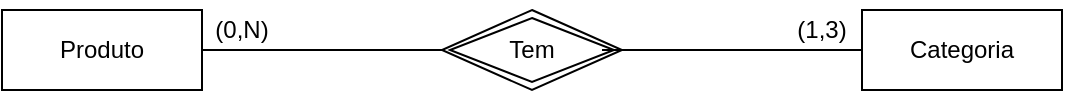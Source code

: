 <mxfile>
    <diagram id="N7IEUTMSas6z85o9-ux2" name="Modelo Conceitual">
        <mxGraphModel dx="1216" dy="787" grid="1" gridSize="10" guides="1" tooltips="1" connect="1" arrows="1" fold="1" page="1" pageScale="1" pageWidth="850" pageHeight="1100" math="0" shadow="0">
            <root>
                <mxCell id="0"/>
                <mxCell id="1" parent="0"/>
                <mxCell id="2" value="Produto" style="whiteSpace=wrap;html=1;align=center;" vertex="1" parent="1">
                    <mxGeometry x="160" y="370" width="100" height="40" as="geometry"/>
                </mxCell>
                <mxCell id="3" value="Categoria" style="whiteSpace=wrap;html=1;align=center;" vertex="1" parent="1">
                    <mxGeometry x="590" y="370" width="100" height="40" as="geometry"/>
                </mxCell>
                <mxCell id="4" value="Tem" style="shape=rhombus;double=1;perimeter=rhombusPerimeter;whiteSpace=wrap;html=1;align=center;" vertex="1" parent="1">
                    <mxGeometry x="380" y="370" width="90" height="40" as="geometry"/>
                </mxCell>
                <mxCell id="9" value="" style="line;strokeWidth=1;rotatable=0;dashed=0;labelPosition=right;align=left;verticalAlign=middle;spacingTop=0;spacingLeft=6;points=[];portConstraint=eastwest;" vertex="1" parent="1">
                    <mxGeometry x="460" y="385" width="130" height="10" as="geometry"/>
                </mxCell>
                <mxCell id="10" value="" style="line;strokeWidth=1;rotatable=0;dashed=0;labelPosition=right;align=left;verticalAlign=middle;spacingTop=0;spacingLeft=6;points=[];portConstraint=eastwest;" vertex="1" parent="1">
                    <mxGeometry x="260" y="385" width="120" height="10" as="geometry"/>
                </mxCell>
                <mxCell id="11" value="(1,3)" style="text;html=1;strokeColor=none;fillColor=none;align=center;verticalAlign=middle;whiteSpace=wrap;rounded=0;" vertex="1" parent="1">
                    <mxGeometry x="540" y="365" width="60" height="30" as="geometry"/>
                </mxCell>
                <mxCell id="12" value="(0,N)" style="text;html=1;strokeColor=none;fillColor=none;align=center;verticalAlign=middle;whiteSpace=wrap;rounded=0;" vertex="1" parent="1">
                    <mxGeometry x="250" y="365" width="60" height="30" as="geometry"/>
                </mxCell>
            </root>
        </mxGraphModel>
    </diagram>
    <diagram id="PoC7pzeXGVJBLjg1Q7uC" name="Modelo Lógico">
        <mxGraphModel dx="1026" dy="750" grid="1" gridSize="10" guides="1" tooltips="1" connect="1" arrows="1" fold="1" page="1" pageScale="1" pageWidth="850" pageHeight="1100" math="0" shadow="0">
            <root>
                <mxCell id="0"/>
                <mxCell id="1" parent="0"/>
                <mxCell id="SYBwlk_jCVntOKkNlUAV-1" value="produtos" style="shape=table;startSize=30;container=1;collapsible=1;childLayout=tableLayout;fixedRows=1;rowLines=0;fontStyle=1;align=center;resizeLast=1;" vertex="1" parent="1">
                    <mxGeometry x="130" y="280" width="180" height="210" as="geometry"/>
                </mxCell>
                <mxCell id="SYBwlk_jCVntOKkNlUAV-2" value="" style="shape=tableRow;horizontal=0;startSize=0;swimlaneHead=0;swimlaneBody=0;fillColor=none;collapsible=0;dropTarget=0;points=[[0,0.5],[1,0.5]];portConstraint=eastwest;top=0;left=0;right=0;bottom=1;" vertex="1" parent="SYBwlk_jCVntOKkNlUAV-1">
                    <mxGeometry y="30" width="180" height="30" as="geometry"/>
                </mxCell>
                <mxCell id="SYBwlk_jCVntOKkNlUAV-3" value="PK" style="shape=partialRectangle;connectable=0;fillColor=none;top=0;left=0;bottom=0;right=0;fontStyle=1;overflow=hidden;" vertex="1" parent="SYBwlk_jCVntOKkNlUAV-2">
                    <mxGeometry width="30" height="30" as="geometry">
                        <mxRectangle width="30" height="30" as="alternateBounds"/>
                    </mxGeometry>
                </mxCell>
                <mxCell id="SYBwlk_jCVntOKkNlUAV-4" value="id: UUID" style="shape=partialRectangle;connectable=0;fillColor=none;top=0;left=0;bottom=0;right=0;align=left;spacingLeft=6;fontStyle=5;overflow=hidden;" vertex="1" parent="SYBwlk_jCVntOKkNlUAV-2">
                    <mxGeometry x="30" width="150" height="30" as="geometry">
                        <mxRectangle width="150" height="30" as="alternateBounds"/>
                    </mxGeometry>
                </mxCell>
                <mxCell id="SYBwlk_jCVntOKkNlUAV-5" value="" style="shape=tableRow;horizontal=0;startSize=0;swimlaneHead=0;swimlaneBody=0;fillColor=none;collapsible=0;dropTarget=0;points=[[0,0.5],[1,0.5]];portConstraint=eastwest;top=0;left=0;right=0;bottom=0;" vertex="1" parent="SYBwlk_jCVntOKkNlUAV-1">
                    <mxGeometry y="60" width="180" height="30" as="geometry"/>
                </mxCell>
                <mxCell id="SYBwlk_jCVntOKkNlUAV-6" value="" style="shape=partialRectangle;connectable=0;fillColor=none;top=0;left=0;bottom=0;right=0;editable=1;overflow=hidden;" vertex="1" parent="SYBwlk_jCVntOKkNlUAV-5">
                    <mxGeometry width="30" height="30" as="geometry">
                        <mxRectangle width="30" height="30" as="alternateBounds"/>
                    </mxGeometry>
                </mxCell>
                <mxCell id="SYBwlk_jCVntOKkNlUAV-7" value="nome: String(50)" style="shape=partialRectangle;connectable=0;fillColor=none;top=0;left=0;bottom=0;right=0;align=left;spacingLeft=6;overflow=hidden;" vertex="1" parent="SYBwlk_jCVntOKkNlUAV-5">
                    <mxGeometry x="30" width="150" height="30" as="geometry">
                        <mxRectangle width="150" height="30" as="alternateBounds"/>
                    </mxGeometry>
                </mxCell>
                <mxCell id="SYBwlk_jCVntOKkNlUAV-8" value="" style="shape=tableRow;horizontal=0;startSize=0;swimlaneHead=0;swimlaneBody=0;fillColor=none;collapsible=0;dropTarget=0;points=[[0,0.5],[1,0.5]];portConstraint=eastwest;top=0;left=0;right=0;bottom=0;" vertex="1" parent="SYBwlk_jCVntOKkNlUAV-1">
                    <mxGeometry y="90" width="180" height="30" as="geometry"/>
                </mxCell>
                <mxCell id="SYBwlk_jCVntOKkNlUAV-9" value="" style="shape=partialRectangle;connectable=0;fillColor=none;top=0;left=0;bottom=0;right=0;editable=1;overflow=hidden;" vertex="1" parent="SYBwlk_jCVntOKkNlUAV-8">
                    <mxGeometry width="30" height="30" as="geometry">
                        <mxRectangle width="30" height="30" as="alternateBounds"/>
                    </mxGeometry>
                </mxCell>
                <mxCell id="SYBwlk_jCVntOKkNlUAV-10" value="descricao: String(200)" style="shape=partialRectangle;connectable=0;fillColor=none;top=0;left=0;bottom=0;right=0;align=left;spacingLeft=6;overflow=hidden;" vertex="1" parent="SYBwlk_jCVntOKkNlUAV-8">
                    <mxGeometry x="30" width="150" height="30" as="geometry">
                        <mxRectangle width="150" height="30" as="alternateBounds"/>
                    </mxGeometry>
                </mxCell>
                <mxCell id="SYBwlk_jCVntOKkNlUAV-11" value="" style="shape=tableRow;horizontal=0;startSize=0;swimlaneHead=0;swimlaneBody=0;fillColor=none;collapsible=0;dropTarget=0;points=[[0,0.5],[1,0.5]];portConstraint=eastwest;top=0;left=0;right=0;bottom=0;" vertex="1" parent="SYBwlk_jCVntOKkNlUAV-1">
                    <mxGeometry y="120" width="180" height="30" as="geometry"/>
                </mxCell>
                <mxCell id="SYBwlk_jCVntOKkNlUAV-12" value="" style="shape=partialRectangle;connectable=0;fillColor=none;top=0;left=0;bottom=0;right=0;editable=1;overflow=hidden;" vertex="1" parent="SYBwlk_jCVntOKkNlUAV-11">
                    <mxGeometry width="30" height="30" as="geometry">
                        <mxRectangle width="30" height="30" as="alternateBounds"/>
                    </mxGeometry>
                </mxCell>
                <mxCell id="SYBwlk_jCVntOKkNlUAV-13" value="valor: Integer" style="shape=partialRectangle;connectable=0;fillColor=none;top=0;left=0;bottom=0;right=0;align=left;spacingLeft=6;overflow=hidden;" vertex="1" parent="SYBwlk_jCVntOKkNlUAV-11">
                    <mxGeometry x="30" width="150" height="30" as="geometry">
                        <mxRectangle width="150" height="30" as="alternateBounds"/>
                    </mxGeometry>
                </mxCell>
                <mxCell id="SYBwlk_jCVntOKkNlUAV-27" value="" style="shape=tableRow;horizontal=0;startSize=0;swimlaneHead=0;swimlaneBody=0;fillColor=none;collapsible=0;dropTarget=0;points=[[0,0.5],[1,0.5]];portConstraint=eastwest;top=0;left=0;right=0;bottom=0;" vertex="1" parent="SYBwlk_jCVntOKkNlUAV-1">
                    <mxGeometry y="150" width="180" height="30" as="geometry"/>
                </mxCell>
                <mxCell id="SYBwlk_jCVntOKkNlUAV-28" value="" style="shape=partialRectangle;connectable=0;fillColor=none;top=0;left=0;bottom=0;right=0;editable=1;overflow=hidden;" vertex="1" parent="SYBwlk_jCVntOKkNlUAV-27">
                    <mxGeometry width="30" height="30" as="geometry">
                        <mxRectangle width="30" height="30" as="alternateBounds"/>
                    </mxGeometry>
                </mxCell>
                <mxCell id="SYBwlk_jCVntOKkNlUAV-29" value="data_criacao: Date" style="shape=partialRectangle;connectable=0;fillColor=none;top=0;left=0;bottom=0;right=0;align=left;spacingLeft=6;overflow=hidden;" vertex="1" parent="SYBwlk_jCVntOKkNlUAV-27">
                    <mxGeometry x="30" width="150" height="30" as="geometry">
                        <mxRectangle width="150" height="30" as="alternateBounds"/>
                    </mxGeometry>
                </mxCell>
                <mxCell id="SYBwlk_jCVntOKkNlUAV-14" value="" style="shape=tableRow;horizontal=0;startSize=0;swimlaneHead=0;swimlaneBody=0;fillColor=none;collapsible=0;dropTarget=0;points=[[0,0.5],[1,0.5]];portConstraint=eastwest;top=0;left=0;right=0;bottom=0;" vertex="1" parent="SYBwlk_jCVntOKkNlUAV-1">
                    <mxGeometry y="180" width="180" height="30" as="geometry"/>
                </mxCell>
                <mxCell id="SYBwlk_jCVntOKkNlUAV-15" value="" style="shape=partialRectangle;connectable=0;fillColor=none;top=0;left=0;bottom=0;right=0;editable=1;overflow=hidden;" vertex="1" parent="SYBwlk_jCVntOKkNlUAV-14">
                    <mxGeometry width="30" height="30" as="geometry">
                        <mxRectangle width="30" height="30" as="alternateBounds"/>
                    </mxGeometry>
                </mxCell>
                <mxCell id="SYBwlk_jCVntOKkNlUAV-16" value="data_atualizacao: Date" style="shape=partialRectangle;connectable=0;fillColor=none;top=0;left=0;bottom=0;right=0;align=left;spacingLeft=6;overflow=hidden;" vertex="1" parent="SYBwlk_jCVntOKkNlUAV-14">
                    <mxGeometry x="30" width="150" height="30" as="geometry">
                        <mxRectangle width="150" height="30" as="alternateBounds"/>
                    </mxGeometry>
                </mxCell>
                <mxCell id="SYBwlk_jCVntOKkNlUAV-30" value="categorias" style="shape=table;startSize=30;container=1;collapsible=1;childLayout=tableLayout;fixedRows=1;rowLines=0;fontStyle=1;align=center;resizeLast=1;" vertex="1" parent="1">
                    <mxGeometry x="610" y="280" width="181" height="150" as="geometry"/>
                </mxCell>
                <mxCell id="SYBwlk_jCVntOKkNlUAV-31" value="" style="shape=tableRow;horizontal=0;startSize=0;swimlaneHead=0;swimlaneBody=0;fillColor=none;collapsible=0;dropTarget=0;points=[[0,0.5],[1,0.5]];portConstraint=eastwest;top=0;left=0;right=0;bottom=1;" vertex="1" parent="SYBwlk_jCVntOKkNlUAV-30">
                    <mxGeometry y="30" width="181" height="30" as="geometry"/>
                </mxCell>
                <mxCell id="SYBwlk_jCVntOKkNlUAV-32" value="PK" style="shape=partialRectangle;connectable=0;fillColor=none;top=0;left=0;bottom=0;right=0;fontStyle=1;overflow=hidden;" vertex="1" parent="SYBwlk_jCVntOKkNlUAV-31">
                    <mxGeometry width="30" height="30" as="geometry">
                        <mxRectangle width="30" height="30" as="alternateBounds"/>
                    </mxGeometry>
                </mxCell>
                <mxCell id="SYBwlk_jCVntOKkNlUAV-33" value="id: UUID" style="shape=partialRectangle;connectable=0;fillColor=none;top=0;left=0;bottom=0;right=0;align=left;spacingLeft=6;fontStyle=5;overflow=hidden;" vertex="1" parent="SYBwlk_jCVntOKkNlUAV-31">
                    <mxGeometry x="30" width="151" height="30" as="geometry">
                        <mxRectangle width="151" height="30" as="alternateBounds"/>
                    </mxGeometry>
                </mxCell>
                <mxCell id="SYBwlk_jCVntOKkNlUAV-34" value="" style="shape=tableRow;horizontal=0;startSize=0;swimlaneHead=0;swimlaneBody=0;fillColor=none;collapsible=0;dropTarget=0;points=[[0,0.5],[1,0.5]];portConstraint=eastwest;top=0;left=0;right=0;bottom=0;" vertex="1" parent="SYBwlk_jCVntOKkNlUAV-30">
                    <mxGeometry y="60" width="181" height="30" as="geometry"/>
                </mxCell>
                <mxCell id="SYBwlk_jCVntOKkNlUAV-35" value="" style="shape=partialRectangle;connectable=0;fillColor=none;top=0;left=0;bottom=0;right=0;editable=1;overflow=hidden;" vertex="1" parent="SYBwlk_jCVntOKkNlUAV-34">
                    <mxGeometry width="30" height="30" as="geometry">
                        <mxRectangle width="30" height="30" as="alternateBounds"/>
                    </mxGeometry>
                </mxCell>
                <mxCell id="SYBwlk_jCVntOKkNlUAV-36" value="nome: String(50)" style="shape=partialRectangle;connectable=0;fillColor=none;top=0;left=0;bottom=0;right=0;align=left;spacingLeft=6;overflow=hidden;" vertex="1" parent="SYBwlk_jCVntOKkNlUAV-34">
                    <mxGeometry x="30" width="151" height="30" as="geometry">
                        <mxRectangle width="151" height="30" as="alternateBounds"/>
                    </mxGeometry>
                </mxCell>
                <mxCell id="SYBwlk_jCVntOKkNlUAV-43" value="" style="shape=tableRow;horizontal=0;startSize=0;swimlaneHead=0;swimlaneBody=0;fillColor=none;collapsible=0;dropTarget=0;points=[[0,0.5],[1,0.5]];portConstraint=eastwest;top=0;left=0;right=0;bottom=0;" vertex="1" parent="SYBwlk_jCVntOKkNlUAV-30">
                    <mxGeometry y="90" width="181" height="30" as="geometry"/>
                </mxCell>
                <mxCell id="SYBwlk_jCVntOKkNlUAV-44" value="" style="shape=partialRectangle;connectable=0;fillColor=none;top=0;left=0;bottom=0;right=0;editable=1;overflow=hidden;" vertex="1" parent="SYBwlk_jCVntOKkNlUAV-43">
                    <mxGeometry width="30" height="30" as="geometry">
                        <mxRectangle width="30" height="30" as="alternateBounds"/>
                    </mxGeometry>
                </mxCell>
                <mxCell id="SYBwlk_jCVntOKkNlUAV-45" value="data_criacao: Date" style="shape=partialRectangle;connectable=0;fillColor=none;top=0;left=0;bottom=0;right=0;align=left;spacingLeft=6;overflow=hidden;" vertex="1" parent="SYBwlk_jCVntOKkNlUAV-43">
                    <mxGeometry x="30" width="151" height="30" as="geometry">
                        <mxRectangle width="151" height="30" as="alternateBounds"/>
                    </mxGeometry>
                </mxCell>
                <mxCell id="SYBwlk_jCVntOKkNlUAV-46" value="" style="shape=tableRow;horizontal=0;startSize=0;swimlaneHead=0;swimlaneBody=0;fillColor=none;collapsible=0;dropTarget=0;points=[[0,0.5],[1,0.5]];portConstraint=eastwest;top=0;left=0;right=0;bottom=0;" vertex="1" parent="SYBwlk_jCVntOKkNlUAV-30">
                    <mxGeometry y="120" width="181" height="30" as="geometry"/>
                </mxCell>
                <mxCell id="SYBwlk_jCVntOKkNlUAV-47" value="" style="shape=partialRectangle;connectable=0;fillColor=none;top=0;left=0;bottom=0;right=0;editable=1;overflow=hidden;" vertex="1" parent="SYBwlk_jCVntOKkNlUAV-46">
                    <mxGeometry width="30" height="30" as="geometry">
                        <mxRectangle width="30" height="30" as="alternateBounds"/>
                    </mxGeometry>
                </mxCell>
                <mxCell id="SYBwlk_jCVntOKkNlUAV-48" value="data_atualizacao: Date" style="shape=partialRectangle;connectable=0;fillColor=none;top=0;left=0;bottom=0;right=0;align=left;spacingLeft=6;overflow=hidden;" vertex="1" parent="SYBwlk_jCVntOKkNlUAV-46">
                    <mxGeometry x="30" width="151" height="30" as="geometry">
                        <mxRectangle width="151" height="30" as="alternateBounds"/>
                    </mxGeometry>
                </mxCell>
                <mxCell id="SYBwlk_jCVntOKkNlUAV-67" value="produtos_categorias" style="shape=table;startSize=30;container=1;collapsible=1;childLayout=tableLayout;fixedRows=1;rowLines=0;fontStyle=1;align=center;resizeLast=1;" vertex="1" parent="1">
                    <mxGeometry x="370" y="280" width="180" height="150" as="geometry"/>
                </mxCell>
                <mxCell id="SYBwlk_jCVntOKkNlUAV-68" value="" style="shape=tableRow;horizontal=0;startSize=0;swimlaneHead=0;swimlaneBody=0;fillColor=none;collapsible=0;dropTarget=0;points=[[0,0.5],[1,0.5]];portConstraint=eastwest;top=0;left=0;right=0;bottom=1;" vertex="1" parent="SYBwlk_jCVntOKkNlUAV-67">
                    <mxGeometry y="30" width="180" height="30" as="geometry"/>
                </mxCell>
                <mxCell id="SYBwlk_jCVntOKkNlUAV-69" value="PK" style="shape=partialRectangle;connectable=0;fillColor=none;top=0;left=0;bottom=0;right=0;fontStyle=1;overflow=hidden;" vertex="1" parent="SYBwlk_jCVntOKkNlUAV-68">
                    <mxGeometry width="30" height="30" as="geometry">
                        <mxRectangle width="30" height="30" as="alternateBounds"/>
                    </mxGeometry>
                </mxCell>
                <mxCell id="SYBwlk_jCVntOKkNlUAV-70" value="produto_id: UUID" style="shape=partialRectangle;connectable=0;fillColor=none;top=0;left=0;bottom=0;right=0;align=left;spacingLeft=6;fontStyle=5;overflow=hidden;" vertex="1" parent="SYBwlk_jCVntOKkNlUAV-68">
                    <mxGeometry x="30" width="150" height="30" as="geometry">
                        <mxRectangle width="150" height="30" as="alternateBounds"/>
                    </mxGeometry>
                </mxCell>
                <mxCell id="SYBwlk_jCVntOKkNlUAV-83" value="" style="shape=tableRow;horizontal=0;startSize=0;swimlaneHead=0;swimlaneBody=0;fillColor=none;collapsible=0;dropTarget=0;points=[[0,0.5],[1,0.5]];portConstraint=eastwest;top=0;left=0;right=0;bottom=1;" vertex="1" parent="SYBwlk_jCVntOKkNlUAV-67">
                    <mxGeometry y="60" width="180" height="30" as="geometry"/>
                </mxCell>
                <mxCell id="SYBwlk_jCVntOKkNlUAV-84" value="PK" style="shape=partialRectangle;connectable=0;fillColor=none;top=0;left=0;bottom=0;right=0;fontStyle=1;overflow=hidden;" vertex="1" parent="SYBwlk_jCVntOKkNlUAV-83">
                    <mxGeometry width="30" height="30" as="geometry">
                        <mxRectangle width="30" height="30" as="alternateBounds"/>
                    </mxGeometry>
                </mxCell>
                <mxCell id="SYBwlk_jCVntOKkNlUAV-85" value="categoria_id: UUID" style="shape=partialRectangle;connectable=0;fillColor=none;top=0;left=0;bottom=0;right=0;align=left;spacingLeft=6;fontStyle=5;overflow=hidden;" vertex="1" parent="SYBwlk_jCVntOKkNlUAV-83">
                    <mxGeometry x="30" width="150" height="30" as="geometry">
                        <mxRectangle width="150" height="30" as="alternateBounds"/>
                    </mxGeometry>
                </mxCell>
                <mxCell id="SYBwlk_jCVntOKkNlUAV-74" value="" style="shape=tableRow;horizontal=0;startSize=0;swimlaneHead=0;swimlaneBody=0;fillColor=none;collapsible=0;dropTarget=0;points=[[0,0.5],[1,0.5]];portConstraint=eastwest;top=0;left=0;right=0;bottom=0;" vertex="1" parent="SYBwlk_jCVntOKkNlUAV-67">
                    <mxGeometry y="90" width="180" height="30" as="geometry"/>
                </mxCell>
                <mxCell id="SYBwlk_jCVntOKkNlUAV-75" value="" style="shape=partialRectangle;connectable=0;fillColor=none;top=0;left=0;bottom=0;right=0;editable=1;overflow=hidden;" vertex="1" parent="SYBwlk_jCVntOKkNlUAV-74">
                    <mxGeometry width="30" height="30" as="geometry">
                        <mxRectangle width="30" height="30" as="alternateBounds"/>
                    </mxGeometry>
                </mxCell>
                <mxCell id="SYBwlk_jCVntOKkNlUAV-76" value="data_criacao: Date" style="shape=partialRectangle;connectable=0;fillColor=none;top=0;left=0;bottom=0;right=0;align=left;spacingLeft=6;overflow=hidden;" vertex="1" parent="SYBwlk_jCVntOKkNlUAV-74">
                    <mxGeometry x="30" width="150" height="30" as="geometry">
                        <mxRectangle width="150" height="30" as="alternateBounds"/>
                    </mxGeometry>
                </mxCell>
                <mxCell id="SYBwlk_jCVntOKkNlUAV-77" value="" style="shape=tableRow;horizontal=0;startSize=0;swimlaneHead=0;swimlaneBody=0;fillColor=none;collapsible=0;dropTarget=0;points=[[0,0.5],[1,0.5]];portConstraint=eastwest;top=0;left=0;right=0;bottom=0;" vertex="1" parent="SYBwlk_jCVntOKkNlUAV-67">
                    <mxGeometry y="120" width="180" height="30" as="geometry"/>
                </mxCell>
                <mxCell id="SYBwlk_jCVntOKkNlUAV-78" value="" style="shape=partialRectangle;connectable=0;fillColor=none;top=0;left=0;bottom=0;right=0;editable=1;overflow=hidden;" vertex="1" parent="SYBwlk_jCVntOKkNlUAV-77">
                    <mxGeometry width="30" height="30" as="geometry">
                        <mxRectangle width="30" height="30" as="alternateBounds"/>
                    </mxGeometry>
                </mxCell>
                <mxCell id="SYBwlk_jCVntOKkNlUAV-79" value="data_atualizacao: Date" style="shape=partialRectangle;connectable=0;fillColor=none;top=0;left=0;bottom=0;right=0;align=left;spacingLeft=6;overflow=hidden;" vertex="1" parent="SYBwlk_jCVntOKkNlUAV-77">
                    <mxGeometry x="30" width="150" height="30" as="geometry">
                        <mxRectangle width="150" height="30" as="alternateBounds"/>
                    </mxGeometry>
                </mxCell>
                <mxCell id="SYBwlk_jCVntOKkNlUAV-87" value="" style="edgeStyle=entityRelationEdgeStyle;fontSize=12;html=1;endArrow=ERzeroToMany;startArrow=ERmandOne;entryX=0;entryY=0.5;entryDx=0;entryDy=0;exitX=1;exitY=0.5;exitDx=0;exitDy=0;" edge="1" parent="1" source="SYBwlk_jCVntOKkNlUAV-5" target="SYBwlk_jCVntOKkNlUAV-83">
                    <mxGeometry width="100" height="100" relative="1" as="geometry">
                        <mxPoint x="310" y="400" as="sourcePoint"/>
                        <mxPoint x="410" y="300" as="targetPoint"/>
                    </mxGeometry>
                </mxCell>
                <mxCell id="SYBwlk_jCVntOKkNlUAV-90" value="" style="edgeStyle=entityRelationEdgeStyle;fontSize=12;html=1;endArrow=ERzeroToMany;startArrow=ERmandOne;entryX=1;entryY=0.682;entryDx=0;entryDy=0;entryPerimeter=0;exitX=-0.004;exitY=0.721;exitDx=0;exitDy=0;exitPerimeter=0;" edge="1" parent="1" source="SYBwlk_jCVntOKkNlUAV-34" target="SYBwlk_jCVntOKkNlUAV-83">
                    <mxGeometry width="100" height="100" relative="1" as="geometry">
                        <mxPoint x="610" y="390" as="sourcePoint"/>
                        <mxPoint x="600" y="500" as="targetPoint"/>
                    </mxGeometry>
                </mxCell>
            </root>
        </mxGraphModel>
    </diagram>
</mxfile>